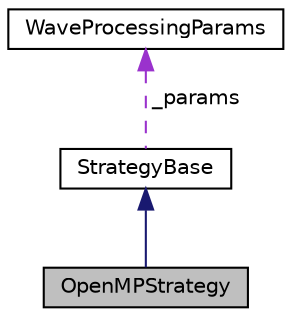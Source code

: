 digraph "OpenMPStrategy"
{
  edge [fontname="Helvetica",fontsize="10",labelfontname="Helvetica",labelfontsize="10"];
  node [fontname="Helvetica",fontsize="10",shape=record];
  Node1 [label="OpenMPStrategy",height=0.2,width=0.4,color="black", fillcolor="grey75", style="filled", fontcolor="black"];
  Node2 -> Node1 [dir="back",color="midnightblue",fontsize="10",style="solid",fontname="Helvetica"];
  Node2 [label="StrategyBase",height=0.2,width=0.4,color="black", fillcolor="white", style="filled",URL="$d5/dc3/classStrategyBase.html",tooltip="Basisklasse für alle Strategien. "];
  Node3 -> Node2 [dir="back",color="darkorchid3",fontsize="10",style="dashed",label=" _params" ,fontname="Helvetica"];
  Node3 [label="WaveProcessingParams",height=0.2,width=0.4,color="black", fillcolor="white", style="filled",URL="$df/d95/structWaveProcessingParams.html",tooltip="umwickelt alle Programmparameter "];
}
